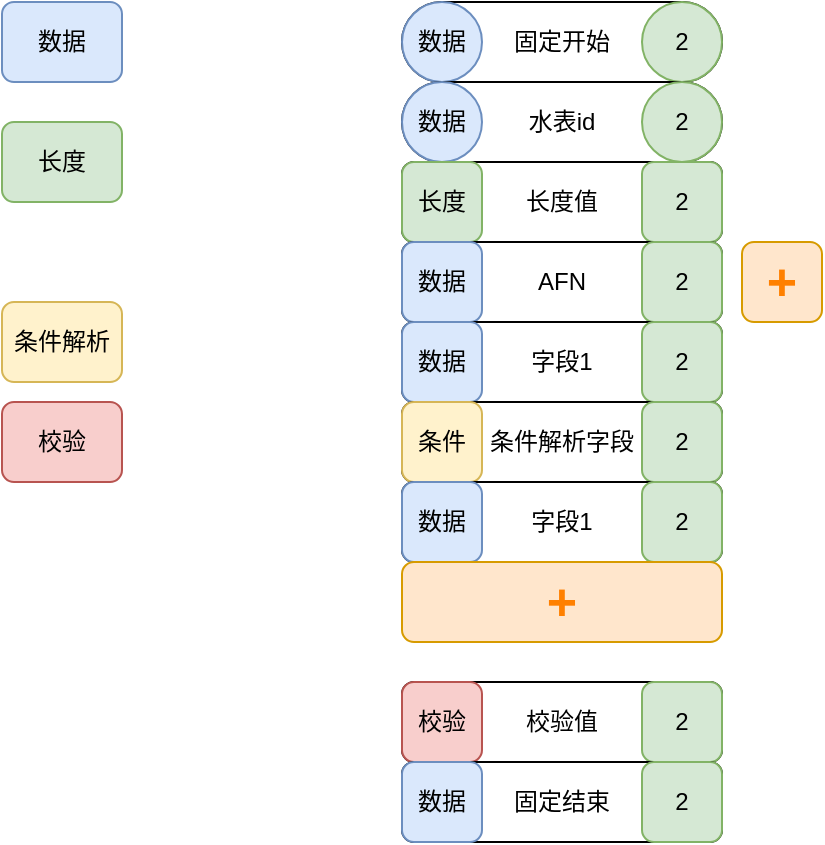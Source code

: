 <mxfile version="21.0.6" type="github">
  <diagram name="第 1 页" id="gToE_HwA11isn9EZp6wH">
    <mxGraphModel dx="1050" dy="541" grid="1" gridSize="10" guides="1" tooltips="1" connect="1" arrows="1" fold="1" page="1" pageScale="1" pageWidth="827" pageHeight="1169" math="0" shadow="0">
      <root>
        <mxCell id="0" />
        <mxCell id="1" parent="0" />
        <mxCell id="OWlCt8SRinNpYzcagfOF-1" value="固定开始" style="rounded=1;whiteSpace=wrap;html=1;arcSize=50;" parent="1" vertex="1">
          <mxGeometry x="280" y="130" width="160" height="40" as="geometry" />
        </mxCell>
        <mxCell id="OWlCt8SRinNpYzcagfOF-2" value="数据" style="rounded=1;whiteSpace=wrap;html=1;fillColor=#dae8fc;strokeColor=#6c8ebf;arcSize=50;" parent="1" vertex="1">
          <mxGeometry x="280" y="130" width="40" height="40" as="geometry" />
        </mxCell>
        <mxCell id="OWlCt8SRinNpYzcagfOF-3" value="数据" style="rounded=1;whiteSpace=wrap;html=1;fillColor=#dae8fc;strokeColor=#6c8ebf;" parent="1" vertex="1">
          <mxGeometry x="80" y="130" width="60" height="40" as="geometry" />
        </mxCell>
        <mxCell id="OWlCt8SRinNpYzcagfOF-4" value="2" style="rounded=1;whiteSpace=wrap;html=1;fillColor=#d5e8d4;strokeColor=#82b366;arcSize=50;" parent="1" vertex="1">
          <mxGeometry x="400" y="130" width="40" height="40" as="geometry" />
        </mxCell>
        <mxCell id="OWlCt8SRinNpYzcagfOF-5" value="水表id" style="rounded=1;whiteSpace=wrap;html=1;arcSize=50;" parent="1" vertex="1">
          <mxGeometry x="280" y="170" width="160" height="40" as="geometry" />
        </mxCell>
        <mxCell id="OWlCt8SRinNpYzcagfOF-6" value="数据" style="rounded=1;whiteSpace=wrap;html=1;fillColor=#dae8fc;strokeColor=#6c8ebf;arcSize=50;" parent="1" vertex="1">
          <mxGeometry x="280" y="170" width="40" height="40" as="geometry" />
        </mxCell>
        <mxCell id="OWlCt8SRinNpYzcagfOF-7" value="2" style="rounded=1;whiteSpace=wrap;html=1;fillColor=#d5e8d4;strokeColor=#82b366;arcSize=50;" parent="1" vertex="1">
          <mxGeometry x="400" y="170" width="40" height="40" as="geometry" />
        </mxCell>
        <mxCell id="OWlCt8SRinNpYzcagfOF-8" value="长度值" style="rounded=1;whiteSpace=wrap;html=1;" parent="1" vertex="1">
          <mxGeometry x="280" y="210" width="160" height="40" as="geometry" />
        </mxCell>
        <mxCell id="OWlCt8SRinNpYzcagfOF-9" value="长度" style="rounded=1;whiteSpace=wrap;html=1;fillColor=#d5e8d4;strokeColor=#82b366;" parent="1" vertex="1">
          <mxGeometry x="280" y="210" width="40" height="40" as="geometry" />
        </mxCell>
        <mxCell id="OWlCt8SRinNpYzcagfOF-10" value="2" style="rounded=1;whiteSpace=wrap;html=1;fillColor=#d5e8d4;strokeColor=#82b366;" parent="1" vertex="1">
          <mxGeometry x="400" y="210" width="40" height="40" as="geometry" />
        </mxCell>
        <mxCell id="OWlCt8SRinNpYzcagfOF-11" value="AFN" style="rounded=1;whiteSpace=wrap;html=1;" parent="1" vertex="1">
          <mxGeometry x="280" y="250" width="160" height="40" as="geometry" />
        </mxCell>
        <mxCell id="OWlCt8SRinNpYzcagfOF-12" value="数据" style="rounded=1;whiteSpace=wrap;html=1;fillColor=#dae8fc;strokeColor=#6c8ebf;" parent="1" vertex="1">
          <mxGeometry x="280" y="250" width="40" height="40" as="geometry" />
        </mxCell>
        <mxCell id="OWlCt8SRinNpYzcagfOF-13" value="2" style="rounded=1;whiteSpace=wrap;html=1;fillColor=#d5e8d4;strokeColor=#82b366;" parent="1" vertex="1">
          <mxGeometry x="400" y="250" width="40" height="40" as="geometry" />
        </mxCell>
        <mxCell id="OWlCt8SRinNpYzcagfOF-14" value="字段1" style="rounded=1;whiteSpace=wrap;html=1;" parent="1" vertex="1">
          <mxGeometry x="280" y="290" width="160" height="40" as="geometry" />
        </mxCell>
        <mxCell id="OWlCt8SRinNpYzcagfOF-15" value="数据" style="rounded=1;whiteSpace=wrap;html=1;fillColor=#dae8fc;strokeColor=#6c8ebf;" parent="1" vertex="1">
          <mxGeometry x="280" y="290" width="40" height="40" as="geometry" />
        </mxCell>
        <mxCell id="OWlCt8SRinNpYzcagfOF-16" value="2" style="rounded=1;whiteSpace=wrap;html=1;fillColor=#d5e8d4;strokeColor=#82b366;" parent="1" vertex="1">
          <mxGeometry x="400" y="290" width="40" height="40" as="geometry" />
        </mxCell>
        <mxCell id="OWlCt8SRinNpYzcagfOF-17" value="长度" style="rounded=1;whiteSpace=wrap;html=1;fillColor=#d5e8d4;strokeColor=#82b366;" parent="1" vertex="1">
          <mxGeometry x="80" y="190" width="60" height="40" as="geometry" />
        </mxCell>
        <mxCell id="OWlCt8SRinNpYzcagfOF-18" value="条件解析字段" style="rounded=1;whiteSpace=wrap;html=1;" parent="1" vertex="1">
          <mxGeometry x="280" y="330" width="160" height="40" as="geometry" />
        </mxCell>
        <mxCell id="OWlCt8SRinNpYzcagfOF-19" value="条件" style="rounded=1;whiteSpace=wrap;html=1;fillColor=#fff2cc;strokeColor=#d6b656;" parent="1" vertex="1">
          <mxGeometry x="280" y="330" width="40" height="40" as="geometry" />
        </mxCell>
        <mxCell id="OWlCt8SRinNpYzcagfOF-20" value="2" style="rounded=1;whiteSpace=wrap;html=1;fillColor=#d5e8d4;strokeColor=#82b366;" parent="1" vertex="1">
          <mxGeometry x="400" y="330" width="40" height="40" as="geometry" />
        </mxCell>
        <mxCell id="OWlCt8SRinNpYzcagfOF-21" value="条件解析" style="rounded=1;whiteSpace=wrap;html=1;fillColor=#fff2cc;strokeColor=#d6b656;" parent="1" vertex="1">
          <mxGeometry x="80" y="280" width="60" height="40" as="geometry" />
        </mxCell>
        <mxCell id="OWlCt8SRinNpYzcagfOF-22" value="字段1" style="rounded=1;whiteSpace=wrap;html=1;" parent="1" vertex="1">
          <mxGeometry x="280" y="370" width="160" height="40" as="geometry" />
        </mxCell>
        <mxCell id="OWlCt8SRinNpYzcagfOF-23" value="数据" style="rounded=1;whiteSpace=wrap;html=1;fillColor=#dae8fc;strokeColor=#6c8ebf;" parent="1" vertex="1">
          <mxGeometry x="280" y="370" width="40" height="40" as="geometry" />
        </mxCell>
        <mxCell id="OWlCt8SRinNpYzcagfOF-24" value="2" style="rounded=1;whiteSpace=wrap;html=1;fillColor=#d5e8d4;strokeColor=#82b366;" parent="1" vertex="1">
          <mxGeometry x="400" y="370" width="40" height="40" as="geometry" />
        </mxCell>
        <mxCell id="OWlCt8SRinNpYzcagfOF-25" value="+" style="rounded=1;whiteSpace=wrap;html=1;fillColor=#ffe6cc;strokeColor=#d79b00;fontSize=26;fontStyle=1;fontColor=#FF8000;" parent="1" vertex="1">
          <mxGeometry x="450" y="250" width="40" height="40" as="geometry" />
        </mxCell>
        <mxCell id="OWlCt8SRinNpYzcagfOF-26" value="+" style="rounded=1;whiteSpace=wrap;html=1;fontSize=26;fillColor=#ffe6cc;strokeColor=#d79b00;fontColor=#FF8000;fontStyle=1;" parent="1" vertex="1">
          <mxGeometry x="280" y="410" width="160" height="40" as="geometry" />
        </mxCell>
        <mxCell id="OWlCt8SRinNpYzcagfOF-27" value="校验值" style="rounded=1;whiteSpace=wrap;html=1;" parent="1" vertex="1">
          <mxGeometry x="280" y="470" width="160" height="40" as="geometry" />
        </mxCell>
        <mxCell id="OWlCt8SRinNpYzcagfOF-28" value="校验" style="rounded=1;whiteSpace=wrap;html=1;fillColor=#f8cecc;strokeColor=#b85450;" parent="1" vertex="1">
          <mxGeometry x="280" y="470" width="40" height="40" as="geometry" />
        </mxCell>
        <mxCell id="OWlCt8SRinNpYzcagfOF-29" value="2" style="rounded=1;whiteSpace=wrap;html=1;fillColor=#d5e8d4;strokeColor=#82b366;" parent="1" vertex="1">
          <mxGeometry x="400" y="470" width="40" height="40" as="geometry" />
        </mxCell>
        <mxCell id="OWlCt8SRinNpYzcagfOF-30" value="校验" style="rounded=1;whiteSpace=wrap;html=1;fillColor=#f8cecc;strokeColor=#b85450;" parent="1" vertex="1">
          <mxGeometry x="80" y="330" width="60" height="40" as="geometry" />
        </mxCell>
        <mxCell id="OWlCt8SRinNpYzcagfOF-31" value="固定结束" style="rounded=1;whiteSpace=wrap;html=1;" parent="1" vertex="1">
          <mxGeometry x="280" y="510" width="160" height="40" as="geometry" />
        </mxCell>
        <mxCell id="OWlCt8SRinNpYzcagfOF-32" value="数据" style="rounded=1;whiteSpace=wrap;html=1;fillColor=#dae8fc;strokeColor=#6c8ebf;" parent="1" vertex="1">
          <mxGeometry x="280" y="510" width="40" height="40" as="geometry" />
        </mxCell>
        <mxCell id="OWlCt8SRinNpYzcagfOF-33" value="2" style="rounded=1;whiteSpace=wrap;html=1;fillColor=#d5e8d4;strokeColor=#82b366;" parent="1" vertex="1">
          <mxGeometry x="400" y="510" width="40" height="40" as="geometry" />
        </mxCell>
      </root>
    </mxGraphModel>
  </diagram>
</mxfile>
